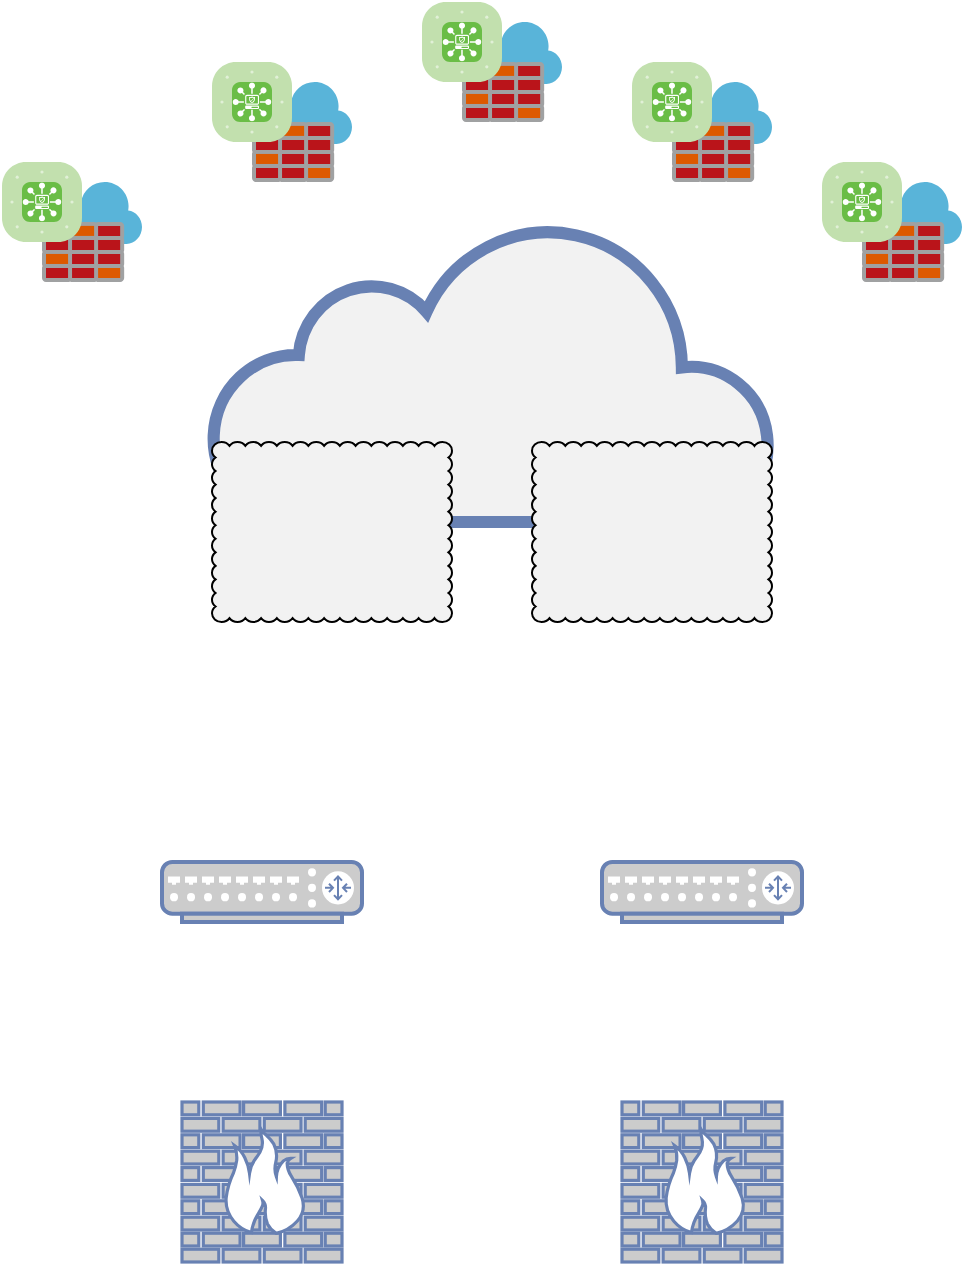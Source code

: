 <mxfile version="15.9.1" type="github">
  <diagram id="CL5G-_NYM9ewVfaq2sSb" name="Page-1">
    <mxGraphModel dx="1456" dy="811" grid="1" gridSize="10" guides="1" tooltips="1" connect="1" arrows="1" fold="1" page="1" pageScale="1" pageWidth="850" pageHeight="1100" math="0" shadow="0">
      <root>
        <mxCell id="0" />
        <mxCell id="1" parent="0" />
        <mxCell id="6W7RN4OTOTchefVPIJHc-1" value="" style="html=1;outlineConnect=0;fillColor=#F2F2F2;strokeColor=#6881B3;gradientDirection=north;strokeWidth=2;shape=mxgraph.networks.cloud;fontColor=#ffffff;" vertex="1" parent="1">
          <mxGeometry x="285" y="120" width="280" height="150" as="geometry" />
        </mxCell>
        <mxCell id="6W7RN4OTOTchefVPIJHc-2" value="" style="fontColor=#0066CC;verticalAlign=top;verticalLabelPosition=bottom;labelPosition=center;align=center;html=1;outlineConnect=0;fillColor=#CCCCCC;strokeColor=#6881B3;gradientColor=none;gradientDirection=north;strokeWidth=2;shape=mxgraph.networks.router;" vertex="1" parent="1">
          <mxGeometry x="260" y="440" width="100" height="30" as="geometry" />
        </mxCell>
        <mxCell id="6W7RN4OTOTchefVPIJHc-3" value="" style="fontColor=#0066CC;verticalAlign=top;verticalLabelPosition=bottom;labelPosition=center;align=center;html=1;outlineConnect=0;fillColor=#CCCCCC;strokeColor=#6881B3;gradientColor=none;gradientDirection=north;strokeWidth=2;shape=mxgraph.networks.router;" vertex="1" parent="1">
          <mxGeometry x="480" y="440" width="100" height="30" as="geometry" />
        </mxCell>
        <mxCell id="6W7RN4OTOTchefVPIJHc-4" value="" style="fontColor=#0066CC;verticalAlign=top;verticalLabelPosition=bottom;labelPosition=center;align=center;html=1;outlineConnect=0;fillColor=#CCCCCC;strokeColor=#6881B3;gradientColor=none;gradientDirection=north;strokeWidth=2;shape=mxgraph.networks.firewall;" vertex="1" parent="1">
          <mxGeometry x="270" y="560" width="80" height="80" as="geometry" />
        </mxCell>
        <mxCell id="6W7RN4OTOTchefVPIJHc-5" value="" style="fontColor=#0066CC;verticalAlign=top;verticalLabelPosition=bottom;labelPosition=center;align=center;html=1;outlineConnect=0;fillColor=#CCCCCC;strokeColor=#6881B3;gradientColor=none;gradientDirection=north;strokeWidth=2;shape=mxgraph.networks.firewall;" vertex="1" parent="1">
          <mxGeometry x="490" y="560" width="80" height="80" as="geometry" />
        </mxCell>
        <mxCell id="6W7RN4OTOTchefVPIJHc-20" value="" style="group" vertex="1" connectable="0" parent="1">
          <mxGeometry x="180" y="90" width="70" height="60" as="geometry" />
        </mxCell>
        <mxCell id="6W7RN4OTOTchefVPIJHc-7" value="" style="sketch=0;aspect=fixed;html=1;points=[];align=center;image;fontSize=12;image=img/lib/mscae/Azure_Firewall.svg;fillColor=#F2F2F2;gradientColor=none;" vertex="1" parent="6W7RN4OTOTchefVPIJHc-20">
          <mxGeometry x="20" y="10" width="50" height="50" as="geometry" />
        </mxCell>
        <mxCell id="6W7RN4OTOTchefVPIJHc-14" value="" style="verticalLabelPosition=bottom;sketch=0;html=1;fillColor=#6ABD46;strokeColor=#ffffff;verticalAlign=top;align=center;points=[[0.085,0.085,0],[0.915,0.085,0],[0.915,0.915,0],[0.085,0.915,0],[0.25,0,0],[0.5,0,0],[0.75,0,0],[1,0.25,0],[1,0.5,0],[1,0.75,0],[0.75,1,0],[0.5,1,0],[0.25,1,0],[0,0.75,0],[0,0.5,0],[0,0.25,0]];pointerEvents=1;shape=mxgraph.cisco_safe.compositeIcon;bgIcon=mxgraph.cisco_safe.architecture.generic_appliance;resIcon=mxgraph.cisco_safe.architecture.ddos_protection_appliance;" vertex="1" parent="6W7RN4OTOTchefVPIJHc-20">
          <mxGeometry width="40" height="40" as="geometry" />
        </mxCell>
        <mxCell id="6W7RN4OTOTchefVPIJHc-21" value="" style="group" vertex="1" connectable="0" parent="1">
          <mxGeometry x="590" y="90" width="70" height="60" as="geometry" />
        </mxCell>
        <mxCell id="6W7RN4OTOTchefVPIJHc-22" value="" style="sketch=0;aspect=fixed;html=1;points=[];align=center;image;fontSize=12;image=img/lib/mscae/Azure_Firewall.svg;fillColor=#F2F2F2;gradientColor=none;" vertex="1" parent="6W7RN4OTOTchefVPIJHc-21">
          <mxGeometry x="20" y="10" width="50" height="50" as="geometry" />
        </mxCell>
        <mxCell id="6W7RN4OTOTchefVPIJHc-23" value="" style="verticalLabelPosition=bottom;sketch=0;html=1;fillColor=#6ABD46;strokeColor=#ffffff;verticalAlign=top;align=center;points=[[0.085,0.085,0],[0.915,0.085,0],[0.915,0.915,0],[0.085,0.915,0],[0.25,0,0],[0.5,0,0],[0.75,0,0],[1,0.25,0],[1,0.5,0],[1,0.75,0],[0.75,1,0],[0.5,1,0],[0.25,1,0],[0,0.75,0],[0,0.5,0],[0,0.25,0]];pointerEvents=1;shape=mxgraph.cisco_safe.compositeIcon;bgIcon=mxgraph.cisco_safe.architecture.generic_appliance;resIcon=mxgraph.cisco_safe.architecture.ddos_protection_appliance;" vertex="1" parent="6W7RN4OTOTchefVPIJHc-21">
          <mxGeometry width="40" height="40" as="geometry" />
        </mxCell>
        <mxCell id="6W7RN4OTOTchefVPIJHc-24" value="" style="group" vertex="1" connectable="0" parent="1">
          <mxGeometry x="390" y="10" width="70" height="60" as="geometry" />
        </mxCell>
        <mxCell id="6W7RN4OTOTchefVPIJHc-25" value="" style="sketch=0;aspect=fixed;html=1;points=[];align=center;image;fontSize=12;image=img/lib/mscae/Azure_Firewall.svg;fillColor=#F2F2F2;gradientColor=none;" vertex="1" parent="6W7RN4OTOTchefVPIJHc-24">
          <mxGeometry x="20" y="10" width="50" height="50" as="geometry" />
        </mxCell>
        <mxCell id="6W7RN4OTOTchefVPIJHc-26" value="" style="verticalLabelPosition=bottom;sketch=0;html=1;fillColor=#6ABD46;strokeColor=#ffffff;verticalAlign=top;align=center;points=[[0.085,0.085,0],[0.915,0.085,0],[0.915,0.915,0],[0.085,0.915,0],[0.25,0,0],[0.5,0,0],[0.75,0,0],[1,0.25,0],[1,0.5,0],[1,0.75,0],[0.75,1,0],[0.5,1,0],[0.25,1,0],[0,0.75,0],[0,0.5,0],[0,0.25,0]];pointerEvents=1;shape=mxgraph.cisco_safe.compositeIcon;bgIcon=mxgraph.cisco_safe.architecture.generic_appliance;resIcon=mxgraph.cisco_safe.architecture.ddos_protection_appliance;" vertex="1" parent="6W7RN4OTOTchefVPIJHc-24">
          <mxGeometry width="40" height="40" as="geometry" />
        </mxCell>
        <mxCell id="6W7RN4OTOTchefVPIJHc-27" value="" style="group" vertex="1" connectable="0" parent="1">
          <mxGeometry x="285" y="40" width="70" height="60" as="geometry" />
        </mxCell>
        <mxCell id="6W7RN4OTOTchefVPIJHc-28" value="" style="sketch=0;aspect=fixed;html=1;points=[];align=center;image;fontSize=12;image=img/lib/mscae/Azure_Firewall.svg;fillColor=#F2F2F2;gradientColor=none;" vertex="1" parent="6W7RN4OTOTchefVPIJHc-27">
          <mxGeometry x="20" y="10" width="50" height="50" as="geometry" />
        </mxCell>
        <mxCell id="6W7RN4OTOTchefVPIJHc-29" value="" style="verticalLabelPosition=bottom;sketch=0;html=1;fillColor=#6ABD46;strokeColor=#ffffff;verticalAlign=top;align=center;points=[[0.085,0.085,0],[0.915,0.085,0],[0.915,0.915,0],[0.085,0.915,0],[0.25,0,0],[0.5,0,0],[0.75,0,0],[1,0.25,0],[1,0.5,0],[1,0.75,0],[0.75,1,0],[0.5,1,0],[0.25,1,0],[0,0.75,0],[0,0.5,0],[0,0.25,0]];pointerEvents=1;shape=mxgraph.cisco_safe.compositeIcon;bgIcon=mxgraph.cisco_safe.architecture.generic_appliance;resIcon=mxgraph.cisco_safe.architecture.ddos_protection_appliance;" vertex="1" parent="6W7RN4OTOTchefVPIJHc-27">
          <mxGeometry width="40" height="40" as="geometry" />
        </mxCell>
        <mxCell id="6W7RN4OTOTchefVPIJHc-30" value="" style="group" vertex="1" connectable="0" parent="1">
          <mxGeometry x="495" y="40" width="70" height="60" as="geometry" />
        </mxCell>
        <mxCell id="6W7RN4OTOTchefVPIJHc-31" value="" style="sketch=0;aspect=fixed;html=1;points=[];align=center;image;fontSize=12;image=img/lib/mscae/Azure_Firewall.svg;fillColor=#F2F2F2;gradientColor=none;" vertex="1" parent="6W7RN4OTOTchefVPIJHc-30">
          <mxGeometry x="20" y="10" width="50" height="50" as="geometry" />
        </mxCell>
        <mxCell id="6W7RN4OTOTchefVPIJHc-32" value="" style="verticalLabelPosition=bottom;sketch=0;html=1;fillColor=#6ABD46;strokeColor=#ffffff;verticalAlign=top;align=center;points=[[0.085,0.085,0],[0.915,0.085,0],[0.915,0.915,0],[0.085,0.915,0],[0.25,0,0],[0.5,0,0],[0.75,0,0],[1,0.25,0],[1,0.5,0],[1,0.75,0],[0.75,1,0],[0.5,1,0],[0.25,1,0],[0,0.75,0],[0,0.5,0],[0,0.25,0]];pointerEvents=1;shape=mxgraph.cisco_safe.compositeIcon;bgIcon=mxgraph.cisco_safe.architecture.generic_appliance;resIcon=mxgraph.cisco_safe.architecture.ddos_protection_appliance;" vertex="1" parent="6W7RN4OTOTchefVPIJHc-30">
          <mxGeometry width="40" height="40" as="geometry" />
        </mxCell>
        <mxCell id="6W7RN4OTOTchefVPIJHc-33" value="" style="whiteSpace=wrap;html=1;shape=mxgraph.basic.cloud_rect;fillColor=#F2F2F2;gradientColor=none;" vertex="1" parent="1">
          <mxGeometry x="285" y="230" width="120" height="90" as="geometry" />
        </mxCell>
        <mxCell id="6W7RN4OTOTchefVPIJHc-34" value="" style="whiteSpace=wrap;html=1;shape=mxgraph.basic.cloud_rect;fillColor=#F2F2F2;gradientColor=none;" vertex="1" parent="1">
          <mxGeometry x="445" y="230" width="120" height="90" as="geometry" />
        </mxCell>
      </root>
    </mxGraphModel>
  </diagram>
</mxfile>
